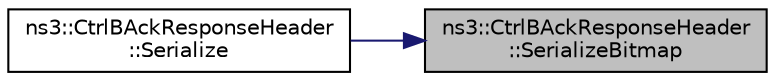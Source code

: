 digraph "ns3::CtrlBAckResponseHeader::SerializeBitmap"
{
 // LATEX_PDF_SIZE
  edge [fontname="Helvetica",fontsize="10",labelfontname="Helvetica",labelfontsize="10"];
  node [fontname="Helvetica",fontsize="10",shape=record];
  rankdir="RL";
  Node1 [label="ns3::CtrlBAckResponseHeader\l::SerializeBitmap",height=0.2,width=0.4,color="black", fillcolor="grey75", style="filled", fontcolor="black",tooltip="Serialize bitmap to the given buffer."];
  Node1 -> Node2 [dir="back",color="midnightblue",fontsize="10",style="solid",fontname="Helvetica"];
  Node2 [label="ns3::CtrlBAckResponseHeader\l::Serialize",height=0.2,width=0.4,color="black", fillcolor="white", style="filled",URL="$classns3_1_1_ctrl_b_ack_response_header.html#a33bb3ab83e7ffcb1a1d2fddce2a923e2",tooltip=" "];
}
